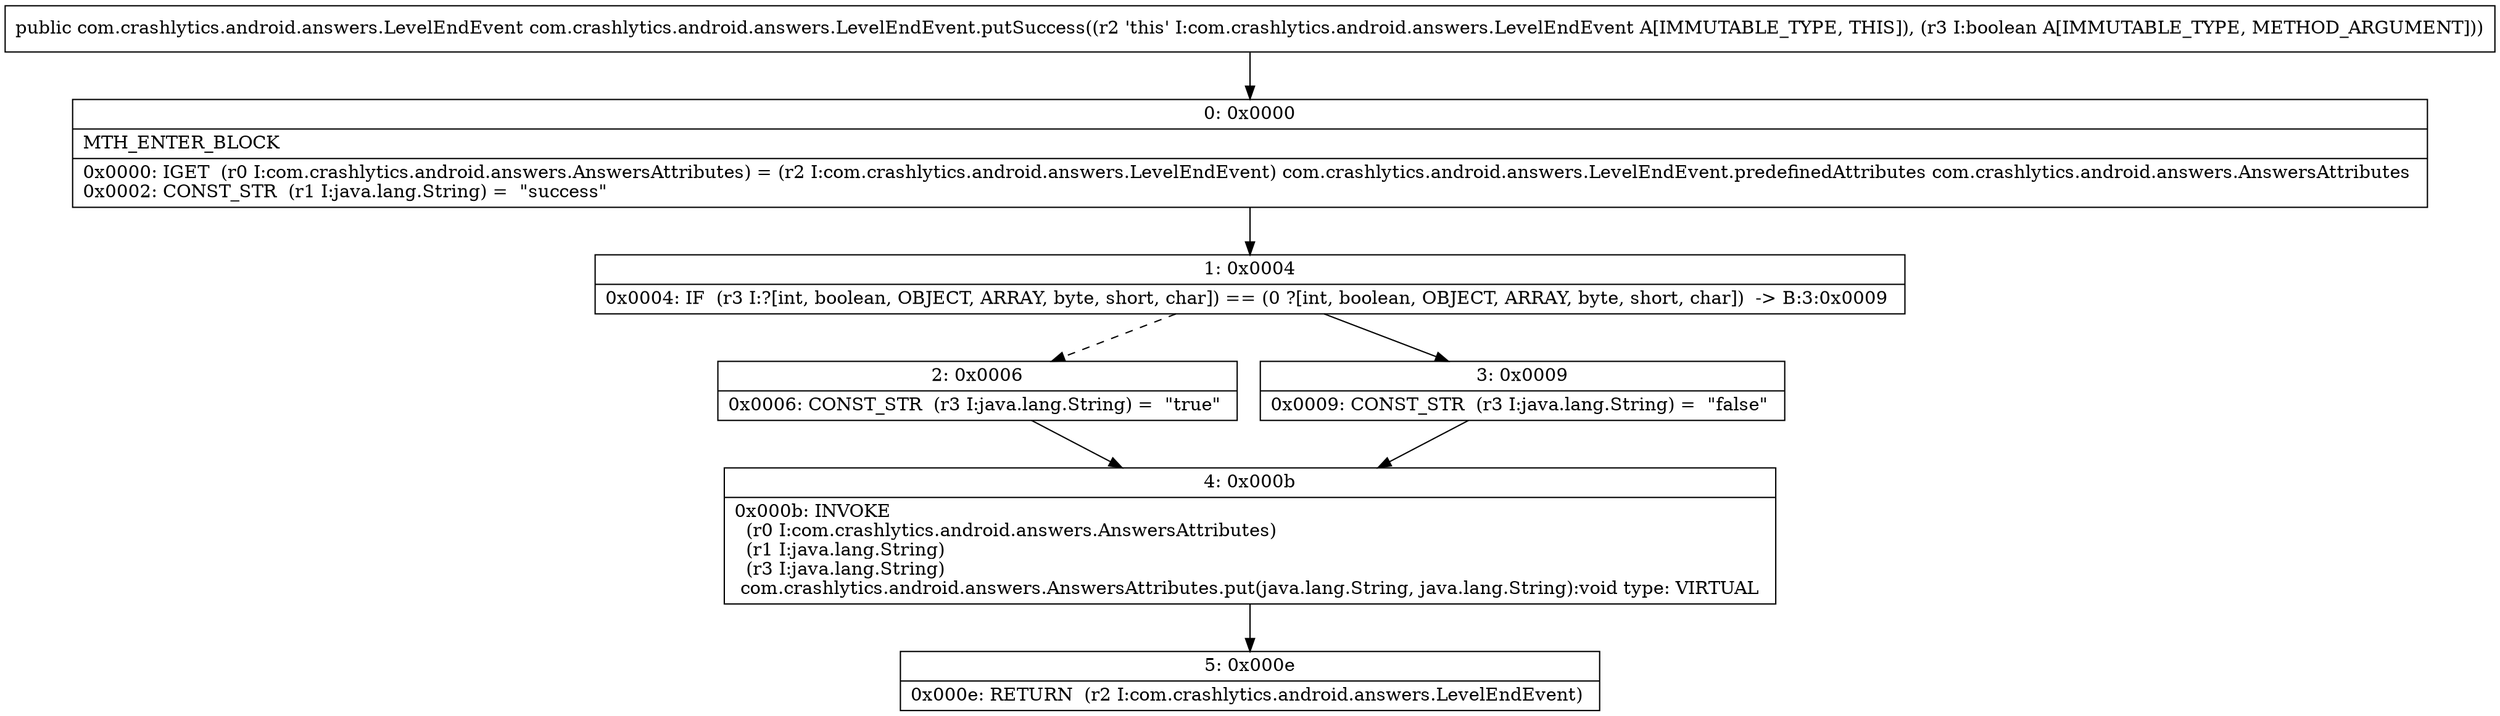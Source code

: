 digraph "CFG forcom.crashlytics.android.answers.LevelEndEvent.putSuccess(Z)Lcom\/crashlytics\/android\/answers\/LevelEndEvent;" {
Node_0 [shape=record,label="{0\:\ 0x0000|MTH_ENTER_BLOCK\l|0x0000: IGET  (r0 I:com.crashlytics.android.answers.AnswersAttributes) = (r2 I:com.crashlytics.android.answers.LevelEndEvent) com.crashlytics.android.answers.LevelEndEvent.predefinedAttributes com.crashlytics.android.answers.AnswersAttributes \l0x0002: CONST_STR  (r1 I:java.lang.String) =  \"success\" \l}"];
Node_1 [shape=record,label="{1\:\ 0x0004|0x0004: IF  (r3 I:?[int, boolean, OBJECT, ARRAY, byte, short, char]) == (0 ?[int, boolean, OBJECT, ARRAY, byte, short, char])  \-\> B:3:0x0009 \l}"];
Node_2 [shape=record,label="{2\:\ 0x0006|0x0006: CONST_STR  (r3 I:java.lang.String) =  \"true\" \l}"];
Node_3 [shape=record,label="{3\:\ 0x0009|0x0009: CONST_STR  (r3 I:java.lang.String) =  \"false\" \l}"];
Node_4 [shape=record,label="{4\:\ 0x000b|0x000b: INVOKE  \l  (r0 I:com.crashlytics.android.answers.AnswersAttributes)\l  (r1 I:java.lang.String)\l  (r3 I:java.lang.String)\l com.crashlytics.android.answers.AnswersAttributes.put(java.lang.String, java.lang.String):void type: VIRTUAL \l}"];
Node_5 [shape=record,label="{5\:\ 0x000e|0x000e: RETURN  (r2 I:com.crashlytics.android.answers.LevelEndEvent) \l}"];
MethodNode[shape=record,label="{public com.crashlytics.android.answers.LevelEndEvent com.crashlytics.android.answers.LevelEndEvent.putSuccess((r2 'this' I:com.crashlytics.android.answers.LevelEndEvent A[IMMUTABLE_TYPE, THIS]), (r3 I:boolean A[IMMUTABLE_TYPE, METHOD_ARGUMENT])) }"];
MethodNode -> Node_0;
Node_0 -> Node_1;
Node_1 -> Node_2[style=dashed];
Node_1 -> Node_3;
Node_2 -> Node_4;
Node_3 -> Node_4;
Node_4 -> Node_5;
}

